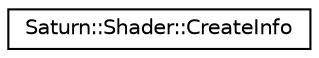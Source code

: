 digraph "Graphical Class Hierarchy"
{
  edge [fontname="Helvetica",fontsize="10",labelfontname="Helvetica",labelfontsize="10"];
  node [fontname="Helvetica",fontsize="10",shape=record];
  rankdir="LR";
  Node0 [label="Saturn::Shader::CreateInfo",height=0.2,width=0.4,color="black", fillcolor="white", style="filled",URL="$struct_saturn_1_1_shader_1_1_create_info.html"];
}
